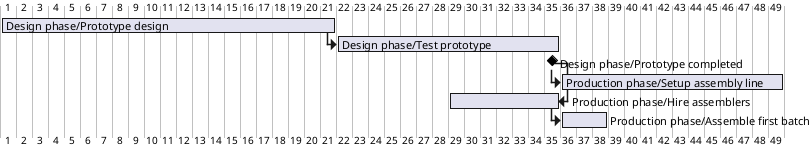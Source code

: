 {
  "sha1": "358v1m3sp7nmokfm6hq9mnqkx1hazai",
  "insertion": {
    "when": "2024-05-30T20:48:20.186Z",
    "user": "plantuml@gmail.com"
  }
}
@startgantt
[Design phase/Prototype design] lasts 3 weeks
[Design phase/Test prototype] starts at [Design phase/Prototype design]'s end and lasts 2 weeks
[Design phase/Prototype completed] happens at [Design phase/Test prototype]'s end
[Production phase/Setup assembly line] lasts 2 weeks and starts at [Design phase/Prototype completed]'s end
[Production phase/Hire assemblers] lasts 1 week and ends at [Design phase/Prototype completed]'s end
[Production phase/Assemble first batch] lasts 3 days and starts at [Production phase/Hire assemblers]'s end
@endgantt
